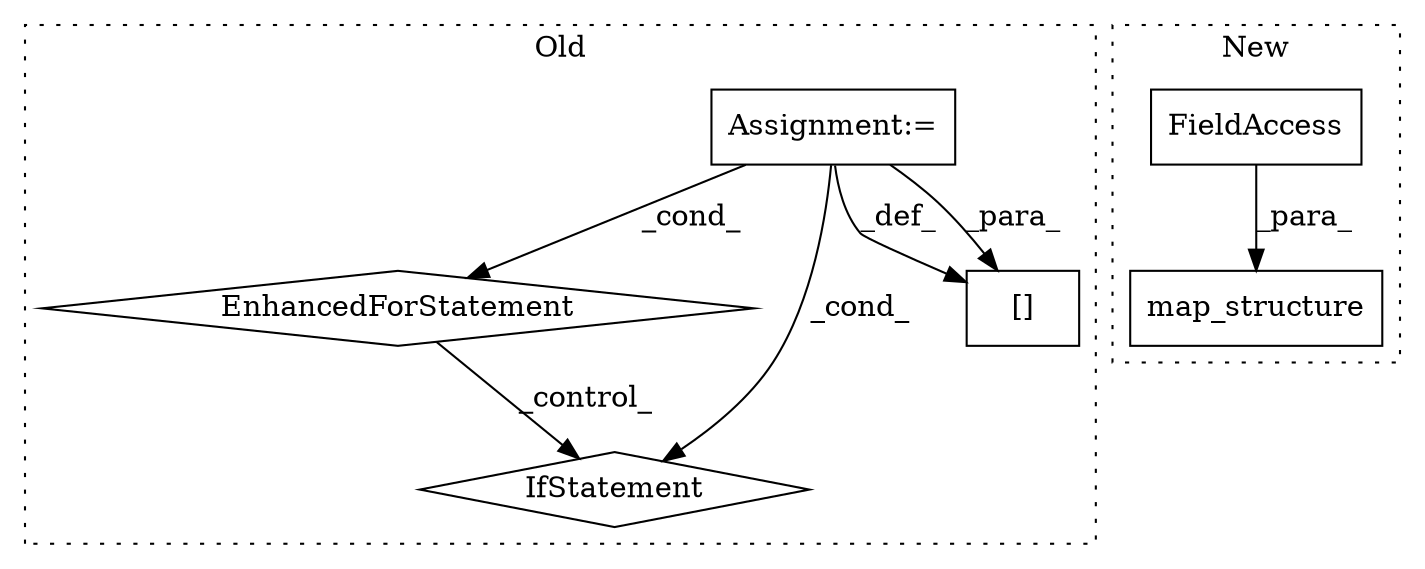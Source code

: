 digraph G {
subgraph cluster0 {
1 [label="EnhancedForStatement" a="70" s="664,753" l="63,2" shape="diamond"];
3 [label="Assignment:=" a="7" s="664,753" l="63,2" shape="box"];
5 [label="IfStatement" a="25" s="763,793" l="4,2" shape="diamond"];
6 [label="[]" a="2" s="895,900" l="4,1" shape="box"];
label = "Old";
style="dotted";
}
subgraph cluster1 {
2 [label="map_structure" a="32" s="925,952" l="14,1" shape="box"];
4 [label="FieldAccess" a="22" s="939" l="7" shape="box"];
label = "New";
style="dotted";
}
1 -> 5 [label="_control_"];
3 -> 1 [label="_cond_"];
3 -> 6 [label="_def_"];
3 -> 6 [label="_para_"];
3 -> 5 [label="_cond_"];
4 -> 2 [label="_para_"];
}